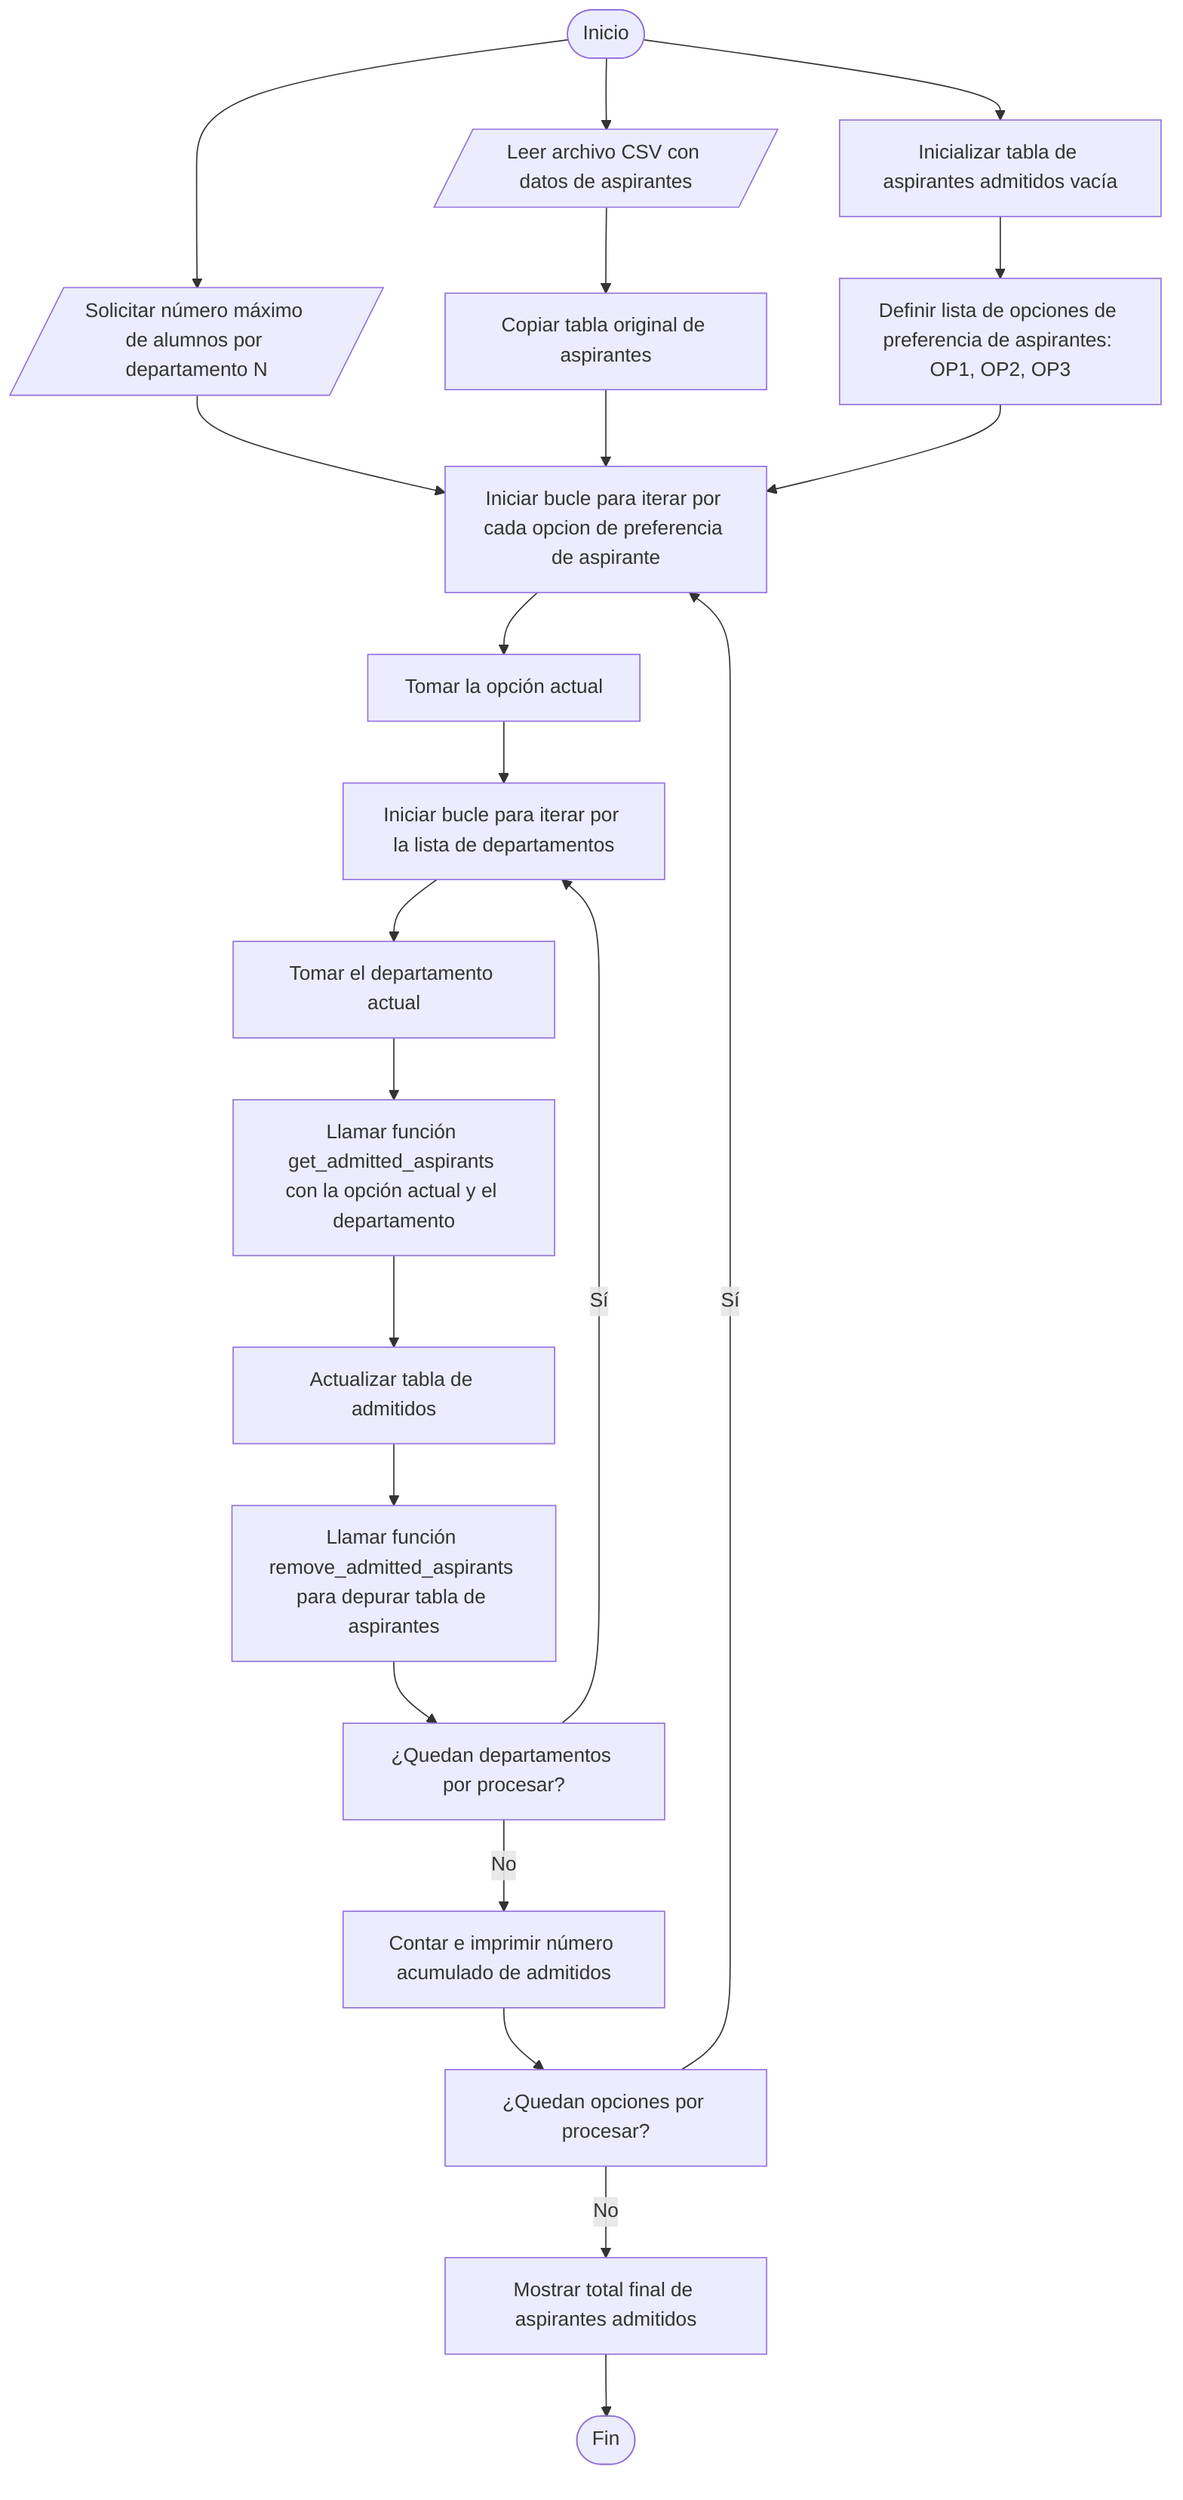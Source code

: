 flowchart TD

A([Inicio]) --> B[/Leer archivo CSV con datos de aspirantes/]
A --> C[/Solicitar número máximo de alumnos por departamento N/]
A --> D[Inicializar tabla de aspirantes admitidos vacía]
B --> E[Copiar tabla original de aspirantes]
D --> F[Definir lista de opciones de preferencia de aspirantes: OP1, OP2, OP3]
C --> G
E --> G
F --> G[Iniciar bucle para iterar por cada opcion de preferencia de aspirante]
G --> H[Tomar la opción actual]
H --> I[Iniciar bucle para iterar por la lista de departamentos]
I --> J[Tomar el departamento actual]
J --> K[Llamar función get_admitted_aspirants con la opción actual y el departamento]
K --> L[Actualizar tabla de admitidos]
L --> M[Llamar función remove_admitted_aspirants para depurar tabla de aspirantes]
M --> N[¿Quedan departamentos por procesar?]
N -- Sí --> I
N -- No --> O[Contar e imprimir número acumulado de admitidos]
O --> P[¿Quedan opciones por procesar?]
P -- Sí --> G
P -- No --> Q[Mostrar total final de aspirantes admitidos]
Q --> R([Fin])